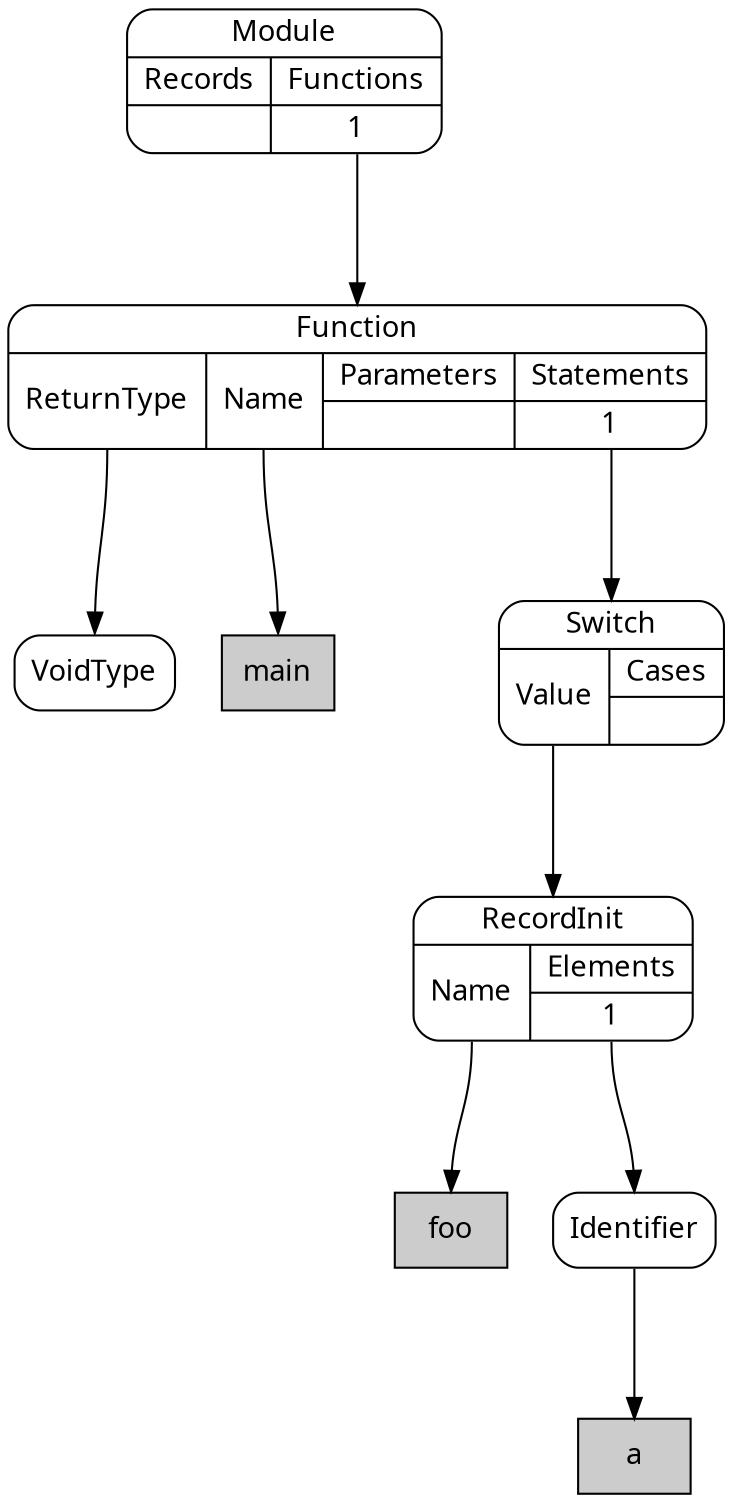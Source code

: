 digraph {
node [shape=Mrecord, style=filled, fillcolor=white, fontname="Calibri"];
graph [ordering=out, nodesep=0.3, ranksep=1];

# SimpleNode VoidType
node0 [label="VoidType", tooltip="VoidType"]

# DeclarationLiteral main
node1 [shape=box, label="main", fillcolor="#cccccc", tooltip="main"]

# ReferenceLiteral foo
node2 [shape=box, label="foo", fillcolor="#cccccc", tooltip="foo"]

# ReferenceLiteral a
node3 [shape=box, label="a", fillcolor="#cccccc", tooltip="a"]

# SimpleNode Identifier
node4:s -> node3:n
node4 [label="Identifier", tooltip="Identifier"]

# PortNode RecordInit
node5:p0:s -> node2:n
node5:p1_0:s -> node4:n
node5 [label="{RecordInit|{<p0>Name|{Elements|{<p1_0>1}}}}", tooltip="RecordInit"]

# PortNode Switch
node6:p0:s -> node5:n
node6 [label="{Switch|{<p0>Value|{Cases|{}}}}", tooltip="Switch"]

# PortNode Function
node7:p0:s -> node0:n
node7:p1:s -> node1:n
node7:p3_0:s -> node6:n
node7 [label="{Function|{<p0>ReturnType|<p1>Name|{Parameters|{}}|{Statements|{<p3_0>1}}}}", tooltip="Function"]

# PortNode Module
node8:p1_0:s -> node7:n
node8 [label="{Module|{{Records|{}}|{Functions|{<p1_0>1}}}}", tooltip="Module"]

}
